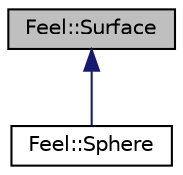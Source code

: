 digraph "Feel::Surface"
{
 // LATEX_PDF_SIZE
  edge [fontname="Helvetica",fontsize="10",labelfontname="Helvetica",labelfontsize="10"];
  node [fontname="Helvetica",fontsize="10",shape=record];
  Node1 [label="Feel::Surface",height=0.2,width=0.4,color="black", fillcolor="grey75", style="filled", fontcolor="black",tooltip="This class defines a surface."];
  Node1 -> Node2 [dir="back",color="midnightblue",fontsize="10",style="solid",fontname="Helvetica"];
  Node2 [label="Feel::Sphere",height=0.2,width=0.4,color="black", fillcolor="white", style="filled",URL="$classFeel_1_1Sphere.html",tooltip="This class defines a sphere."];
}
